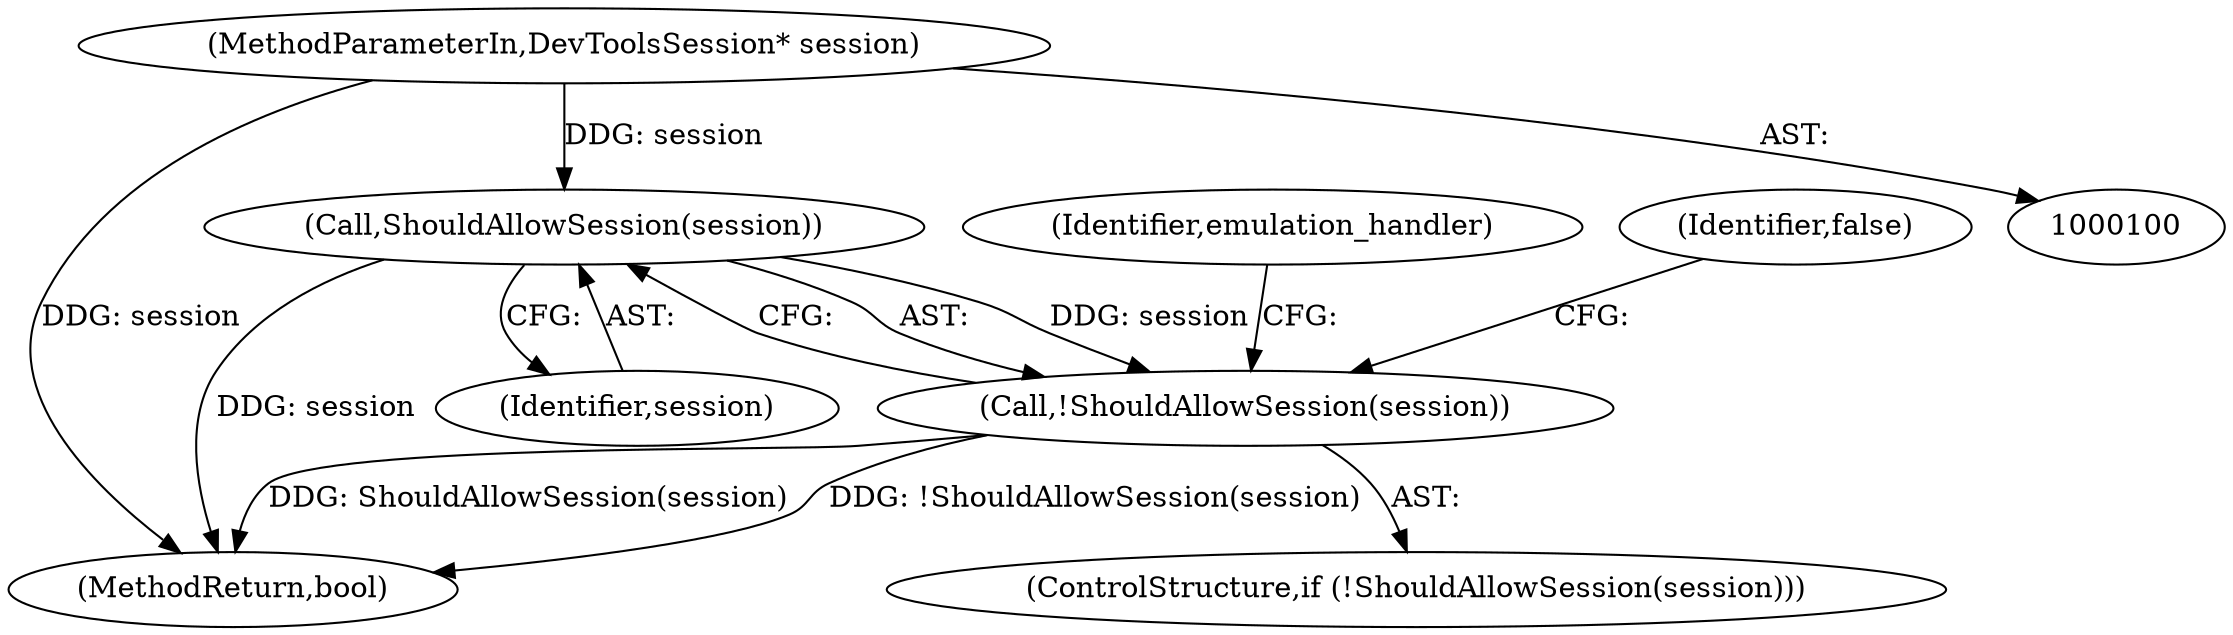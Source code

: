 digraph "0_Chrome_7aaf7e9031ee16b9d4212fa0bc03d94713b3261b_1@pointer" {
"1000101" [label="(MethodParameterIn,DevToolsSession* session)"];
"1000105" [label="(Call,ShouldAllowSession(session))"];
"1000104" [label="(Call,!ShouldAllowSession(session))"];
"1000104" [label="(Call,!ShouldAllowSession(session))"];
"1000106" [label="(Identifier,session)"];
"1000203" [label="(MethodReturn,bool)"];
"1000105" [label="(Call,ShouldAllowSession(session))"];
"1000111" [label="(Identifier,emulation_handler)"];
"1000101" [label="(MethodParameterIn,DevToolsSession* session)"];
"1000103" [label="(ControlStructure,if (!ShouldAllowSession(session)))"];
"1000108" [label="(Identifier,false)"];
"1000101" -> "1000100"  [label="AST: "];
"1000101" -> "1000203"  [label="DDG: session"];
"1000101" -> "1000105"  [label="DDG: session"];
"1000105" -> "1000104"  [label="AST: "];
"1000105" -> "1000106"  [label="CFG: "];
"1000106" -> "1000105"  [label="AST: "];
"1000104" -> "1000105"  [label="CFG: "];
"1000105" -> "1000203"  [label="DDG: session"];
"1000105" -> "1000104"  [label="DDG: session"];
"1000104" -> "1000103"  [label="AST: "];
"1000108" -> "1000104"  [label="CFG: "];
"1000111" -> "1000104"  [label="CFG: "];
"1000104" -> "1000203"  [label="DDG: ShouldAllowSession(session)"];
"1000104" -> "1000203"  [label="DDG: !ShouldAllowSession(session)"];
}
